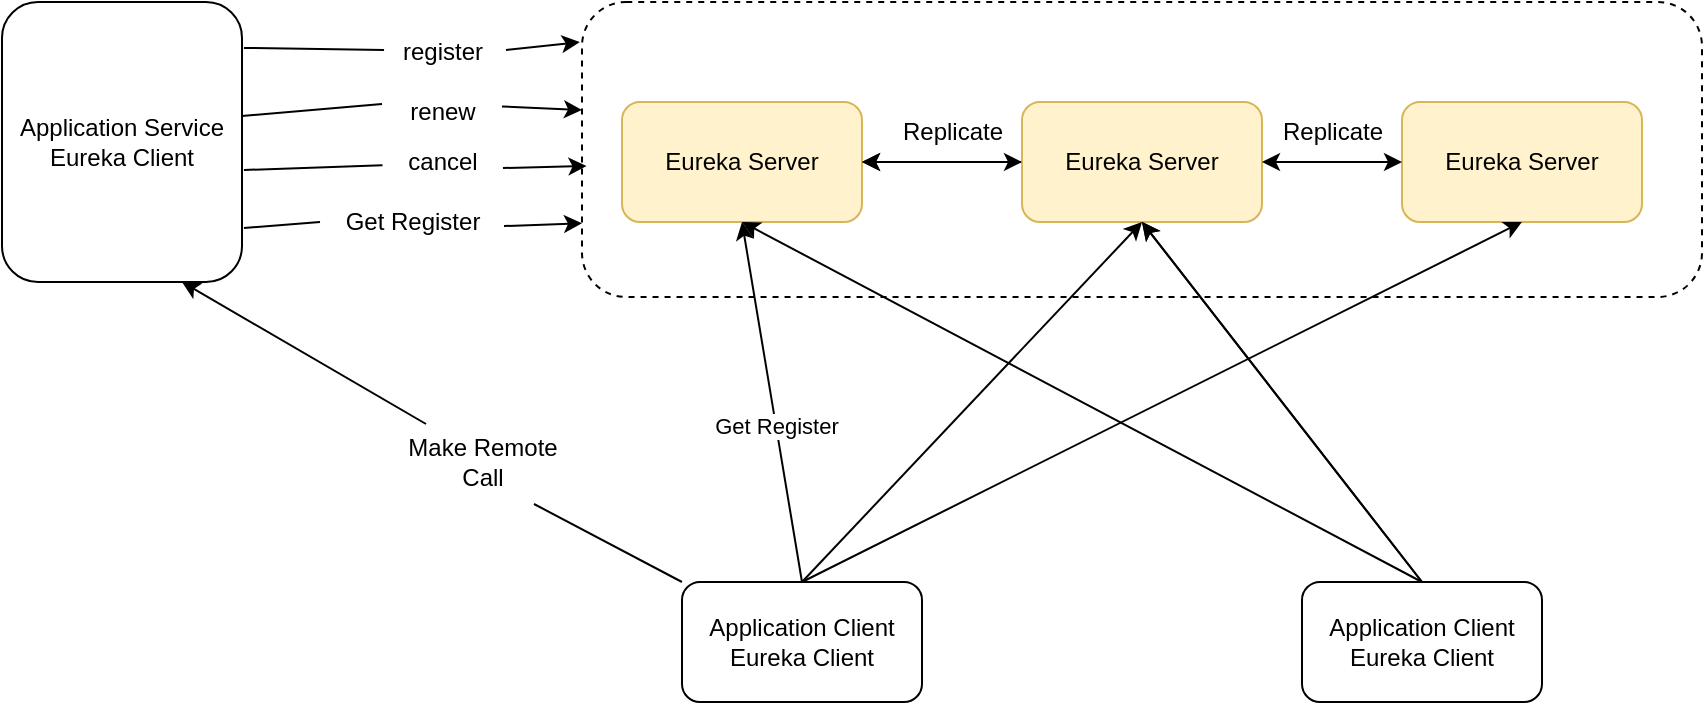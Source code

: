 <mxfile version="20.5.3" type="github">
  <diagram id="2ICcWeiLOYVr5hPKe--f" name="第 1 页">
    <mxGraphModel dx="1357" dy="818" grid="1" gridSize="10" guides="1" tooltips="1" connect="1" arrows="1" fold="1" page="0" pageScale="1" pageWidth="827" pageHeight="1169" math="0" shadow="0">
      <root>
        <mxCell id="0" />
        <mxCell id="1" parent="0" />
        <mxCell id="tDdabyUVN-SQ6ZdTEQ9M-32" value="" style="rounded=1;whiteSpace=wrap;html=1;sketch=0;dashed=1;" vertex="1" parent="1">
          <mxGeometry x="20" y="40" width="560" height="147.5" as="geometry" />
        </mxCell>
        <mxCell id="tDdabyUVN-SQ6ZdTEQ9M-3" value="Eureka Server" style="rounded=1;whiteSpace=wrap;html=1;fillColor=#fff2cc;strokeColor=#d6b656;" vertex="1" parent="1">
          <mxGeometry x="40" y="90" width="120" height="60" as="geometry" />
        </mxCell>
        <mxCell id="tDdabyUVN-SQ6ZdTEQ9M-7" value="" style="edgeStyle=orthogonalEdgeStyle;rounded=0;orthogonalLoop=1;jettySize=auto;html=1;" edge="1" parent="1" source="tDdabyUVN-SQ6ZdTEQ9M-4" target="tDdabyUVN-SQ6ZdTEQ9M-3">
          <mxGeometry relative="1" as="geometry" />
        </mxCell>
        <mxCell id="tDdabyUVN-SQ6ZdTEQ9M-4" value="Eureka Server" style="rounded=1;whiteSpace=wrap;html=1;fillColor=#fff2cc;strokeColor=#d6b656;" vertex="1" parent="1">
          <mxGeometry x="240" y="90" width="120" height="60" as="geometry" />
        </mxCell>
        <mxCell id="tDdabyUVN-SQ6ZdTEQ9M-5" value="" style="endArrow=classic;startArrow=classic;html=1;rounded=0;exitX=1;exitY=0.5;exitDx=0;exitDy=0;entryX=0;entryY=0.5;entryDx=0;entryDy=0;" edge="1" parent="1" source="tDdabyUVN-SQ6ZdTEQ9M-3" target="tDdabyUVN-SQ6ZdTEQ9M-4">
          <mxGeometry width="50" height="50" relative="1" as="geometry">
            <mxPoint x="230" y="170" as="sourcePoint" />
            <mxPoint x="280" y="120" as="targetPoint" />
            <Array as="points" />
          </mxGeometry>
        </mxCell>
        <mxCell id="tDdabyUVN-SQ6ZdTEQ9M-6" value="Eureka Server" style="rounded=1;whiteSpace=wrap;html=1;fillColor=#fff2cc;strokeColor=#d6b656;" vertex="1" parent="1">
          <mxGeometry x="430" y="90" width="120" height="60" as="geometry" />
        </mxCell>
        <mxCell id="tDdabyUVN-SQ6ZdTEQ9M-8" value="" style="endArrow=classic;startArrow=classic;html=1;rounded=0;exitX=1;exitY=0.5;exitDx=0;exitDy=0;entryX=0;entryY=0.5;entryDx=0;entryDy=0;" edge="1" parent="1" source="tDdabyUVN-SQ6ZdTEQ9M-4" target="tDdabyUVN-SQ6ZdTEQ9M-6">
          <mxGeometry width="50" height="50" relative="1" as="geometry">
            <mxPoint x="240" y="130" as="sourcePoint" />
            <mxPoint x="290" y="130" as="targetPoint" />
          </mxGeometry>
        </mxCell>
        <mxCell id="tDdabyUVN-SQ6ZdTEQ9M-11" value="Replicate" style="text;html=1;align=center;verticalAlign=middle;resizable=0;points=[];autosize=1;strokeColor=none;fillColor=none;" vertex="1" parent="1">
          <mxGeometry x="170" y="90" width="70" height="30" as="geometry" />
        </mxCell>
        <mxCell id="tDdabyUVN-SQ6ZdTEQ9M-15" value="Replicate" style="text;html=1;align=center;verticalAlign=middle;resizable=0;points=[];autosize=1;strokeColor=none;fillColor=none;" vertex="1" parent="1">
          <mxGeometry x="360" y="90" width="70" height="30" as="geometry" />
        </mxCell>
        <mxCell id="tDdabyUVN-SQ6ZdTEQ9M-17" value="Application Client&lt;br&gt;Eureka Client" style="rounded=1;whiteSpace=wrap;html=1;" vertex="1" parent="1">
          <mxGeometry x="70" y="330" width="120" height="60" as="geometry" />
        </mxCell>
        <mxCell id="tDdabyUVN-SQ6ZdTEQ9M-18" value="Application Client&lt;br&gt;Eureka Client" style="rounded=1;whiteSpace=wrap;html=1;" vertex="1" parent="1">
          <mxGeometry x="380" y="330" width="120" height="60" as="geometry" />
        </mxCell>
        <mxCell id="tDdabyUVN-SQ6ZdTEQ9M-22" value="" style="endArrow=classic;html=1;rounded=0;exitX=0.5;exitY=0;exitDx=0;exitDy=0;entryX=0.5;entryY=1;entryDx=0;entryDy=0;" edge="1" parent="1" source="tDdabyUVN-SQ6ZdTEQ9M-17" target="tDdabyUVN-SQ6ZdTEQ9M-3">
          <mxGeometry width="50" height="50" relative="1" as="geometry">
            <mxPoint x="150" y="270" as="sourcePoint" />
            <mxPoint x="200" y="220" as="targetPoint" />
          </mxGeometry>
        </mxCell>
        <mxCell id="tDdabyUVN-SQ6ZdTEQ9M-49" value="&lt;div&gt;Get Register&lt;/div&gt;" style="edgeLabel;html=1;align=center;verticalAlign=middle;resizable=0;points=[];" vertex="1" connectable="0" parent="tDdabyUVN-SQ6ZdTEQ9M-22">
          <mxGeometry x="-0.133" relative="1" as="geometry">
            <mxPoint as="offset" />
          </mxGeometry>
        </mxCell>
        <mxCell id="tDdabyUVN-SQ6ZdTEQ9M-23" value="" style="endArrow=classic;html=1;rounded=0;exitX=0.5;exitY=0;exitDx=0;exitDy=0;entryX=0.5;entryY=1;entryDx=0;entryDy=0;" edge="1" parent="1" source="tDdabyUVN-SQ6ZdTEQ9M-17" target="tDdabyUVN-SQ6ZdTEQ9M-4">
          <mxGeometry width="50" height="50" relative="1" as="geometry">
            <mxPoint x="150" y="260" as="sourcePoint" />
            <mxPoint x="110" y="160" as="targetPoint" />
          </mxGeometry>
        </mxCell>
        <mxCell id="tDdabyUVN-SQ6ZdTEQ9M-24" value="" style="endArrow=classic;html=1;rounded=0;exitX=0.5;exitY=0;exitDx=0;exitDy=0;entryX=0.5;entryY=1;entryDx=0;entryDy=0;" edge="1" parent="1" source="tDdabyUVN-SQ6ZdTEQ9M-17" target="tDdabyUVN-SQ6ZdTEQ9M-6">
          <mxGeometry width="50" height="50" relative="1" as="geometry">
            <mxPoint x="160" y="270" as="sourcePoint" />
            <mxPoint x="120" y="170" as="targetPoint" />
          </mxGeometry>
        </mxCell>
        <mxCell id="tDdabyUVN-SQ6ZdTEQ9M-25" value="" style="endArrow=classic;html=1;rounded=0;exitX=0.5;exitY=0;exitDx=0;exitDy=0;entryX=0.5;entryY=1;entryDx=0;entryDy=0;" edge="1" parent="1" source="tDdabyUVN-SQ6ZdTEQ9M-18" target="tDdabyUVN-SQ6ZdTEQ9M-3">
          <mxGeometry width="50" height="50" relative="1" as="geometry">
            <mxPoint x="170" y="280" as="sourcePoint" />
            <mxPoint x="130" y="180" as="targetPoint" />
          </mxGeometry>
        </mxCell>
        <mxCell id="tDdabyUVN-SQ6ZdTEQ9M-26" value="" style="endArrow=classic;html=1;rounded=0;exitX=0.5;exitY=0;exitDx=0;exitDy=0;entryX=0.5;entryY=1;entryDx=0;entryDy=0;" edge="1" parent="1" source="tDdabyUVN-SQ6ZdTEQ9M-18" target="tDdabyUVN-SQ6ZdTEQ9M-4">
          <mxGeometry width="50" height="50" relative="1" as="geometry">
            <mxPoint x="180" y="290" as="sourcePoint" />
            <mxPoint x="140" y="190" as="targetPoint" />
          </mxGeometry>
        </mxCell>
        <mxCell id="tDdabyUVN-SQ6ZdTEQ9M-27" value="" style="endArrow=classic;html=1;rounded=0;exitX=0.5;exitY=0;exitDx=0;exitDy=0;entryX=0.5;entryY=1;entryDx=0;entryDy=0;" edge="1" parent="1" source="tDdabyUVN-SQ6ZdTEQ9M-18" target="tDdabyUVN-SQ6ZdTEQ9M-4">
          <mxGeometry width="50" height="50" relative="1" as="geometry">
            <mxPoint x="190" y="300" as="sourcePoint" />
            <mxPoint x="150" y="200" as="targetPoint" />
          </mxGeometry>
        </mxCell>
        <mxCell id="tDdabyUVN-SQ6ZdTEQ9M-28" value="&lt;div&gt;Application Service&lt;br&gt;&lt;/div&gt;&lt;div&gt;Eureka Client&lt;/div&gt;" style="rounded=1;whiteSpace=wrap;html=1;" vertex="1" parent="1">
          <mxGeometry x="-270" y="40" width="120" height="140" as="geometry" />
        </mxCell>
        <mxCell id="tDdabyUVN-SQ6ZdTEQ9M-29" value="" style="endArrow=classic;html=1;rounded=0;exitX=0.22;exitY=0.025;exitDx=0;exitDy=0;entryX=0.75;entryY=1;entryDx=0;entryDy=0;startArrow=none;exitPerimeter=0;" edge="1" parent="1" source="tDdabyUVN-SQ6ZdTEQ9M-30" target="tDdabyUVN-SQ6ZdTEQ9M-28">
          <mxGeometry width="50" height="50" relative="1" as="geometry">
            <mxPoint x="-10" y="250" as="sourcePoint" />
            <mxPoint x="40" y="200" as="targetPoint" />
          </mxGeometry>
        </mxCell>
        <mxCell id="tDdabyUVN-SQ6ZdTEQ9M-30" value="&lt;div&gt;Make Remote&lt;/div&gt;&lt;div&gt;Call&lt;br&gt;&lt;/div&gt;" style="text;html=1;align=center;verticalAlign=middle;resizable=0;points=[];autosize=1;strokeColor=none;fillColor=none;" vertex="1" parent="1">
          <mxGeometry x="-80" y="250" width="100" height="40" as="geometry" />
        </mxCell>
        <mxCell id="tDdabyUVN-SQ6ZdTEQ9M-31" value="" style="endArrow=none;html=1;rounded=0;exitX=0;exitY=0;exitDx=0;exitDy=0;entryX=0.76;entryY=1.025;entryDx=0;entryDy=0;entryPerimeter=0;" edge="1" parent="1" source="tDdabyUVN-SQ6ZdTEQ9M-17" target="tDdabyUVN-SQ6ZdTEQ9M-30">
          <mxGeometry width="50" height="50" relative="1" as="geometry">
            <mxPoint x="70" y="290" as="sourcePoint" />
            <mxPoint x="-40" y="160" as="targetPoint" />
          </mxGeometry>
        </mxCell>
        <mxCell id="tDdabyUVN-SQ6ZdTEQ9M-34" value="" style="endArrow=classic;html=1;rounded=0;entryX=-0.002;entryY=0.136;entryDx=0;entryDy=0;exitX=1.033;exitY=0.467;exitDx=0;exitDy=0;exitPerimeter=0;startArrow=none;entryPerimeter=0;" edge="1" parent="1" source="tDdabyUVN-SQ6ZdTEQ9M-36" target="tDdabyUVN-SQ6ZdTEQ9M-32">
          <mxGeometry width="50" height="50" relative="1" as="geometry">
            <mxPoint x="-50" y="50" as="sourcePoint" />
            <mxPoint as="targetPoint" />
          </mxGeometry>
        </mxCell>
        <mxCell id="tDdabyUVN-SQ6ZdTEQ9M-36" value="register" style="text;html=1;align=center;verticalAlign=middle;resizable=0;points=[];autosize=1;strokeColor=none;fillColor=none;" vertex="1" parent="1">
          <mxGeometry x="-80" y="50" width="60" height="30" as="geometry" />
        </mxCell>
        <mxCell id="tDdabyUVN-SQ6ZdTEQ9M-37" value="" style="endArrow=none;html=1;rounded=0;entryX=0.017;entryY=0.467;entryDx=0;entryDy=0;exitX=1.008;exitY=0.164;exitDx=0;exitDy=0;exitPerimeter=0;entryPerimeter=0;" edge="1" parent="1" source="tDdabyUVN-SQ6ZdTEQ9M-28" target="tDdabyUVN-SQ6ZdTEQ9M-36">
          <mxGeometry width="50" height="50" relative="1" as="geometry">
            <mxPoint x="-40" y="80.04" as="sourcePoint" />
            <mxPoint x="20" y="76.875" as="targetPoint" />
          </mxGeometry>
        </mxCell>
        <mxCell id="tDdabyUVN-SQ6ZdTEQ9M-39" value="" style="endArrow=classic;html=1;rounded=0;entryX=0;entryY=0.366;entryDx=0;entryDy=0;entryPerimeter=0;exitX=1;exitY=0.407;exitDx=0;exitDy=0;exitPerimeter=0;startArrow=none;" edge="1" parent="1" source="tDdabyUVN-SQ6ZdTEQ9M-42" target="tDdabyUVN-SQ6ZdTEQ9M-32">
          <mxGeometry width="50" height="50" relative="1" as="geometry">
            <mxPoint x="-100" y="130" as="sourcePoint" />
            <mxPoint x="-50" y="80" as="targetPoint" />
          </mxGeometry>
        </mxCell>
        <mxCell id="tDdabyUVN-SQ6ZdTEQ9M-40" value="" style="endArrow=classic;html=1;rounded=0;entryX=0.004;entryY=0.556;entryDx=0;entryDy=0;exitX=1.008;exitY=0.6;exitDx=0;exitDy=0;exitPerimeter=0;entryPerimeter=0;startArrow=none;" edge="1" parent="1" source="tDdabyUVN-SQ6ZdTEQ9M-44" target="tDdabyUVN-SQ6ZdTEQ9M-32">
          <mxGeometry width="50" height="50" relative="1" as="geometry">
            <mxPoint x="-60" y="170" as="sourcePoint" />
            <mxPoint x="-10" y="120" as="targetPoint" />
          </mxGeometry>
        </mxCell>
        <mxCell id="tDdabyUVN-SQ6ZdTEQ9M-41" value="" style="endArrow=classic;html=1;rounded=0;entryX=0;entryY=0.75;entryDx=0;entryDy=0;exitX=1.011;exitY=0.567;exitDx=0;exitDy=0;exitPerimeter=0;startArrow=none;" edge="1" parent="1" source="tDdabyUVN-SQ6ZdTEQ9M-47" target="tDdabyUVN-SQ6ZdTEQ9M-32">
          <mxGeometry width="50" height="50" relative="1" as="geometry">
            <mxPoint x="-90" y="200" as="sourcePoint" />
            <mxPoint x="-40" y="150" as="targetPoint" />
          </mxGeometry>
        </mxCell>
        <mxCell id="tDdabyUVN-SQ6ZdTEQ9M-42" value="renew" style="text;html=1;align=center;verticalAlign=middle;resizable=0;points=[];autosize=1;strokeColor=none;fillColor=none;" vertex="1" parent="1">
          <mxGeometry x="-80" y="80" width="60" height="30" as="geometry" />
        </mxCell>
        <mxCell id="tDdabyUVN-SQ6ZdTEQ9M-43" value="" style="endArrow=none;html=1;rounded=0;entryX=0;entryY=0.366;entryDx=0;entryDy=0;entryPerimeter=0;exitX=1;exitY=0.407;exitDx=0;exitDy=0;exitPerimeter=0;" edge="1" parent="1" source="tDdabyUVN-SQ6ZdTEQ9M-28" target="tDdabyUVN-SQ6ZdTEQ9M-42">
          <mxGeometry width="50" height="50" relative="1" as="geometry">
            <mxPoint x="-130" y="91.98" as="sourcePoint" />
            <mxPoint x="20" y="93.985" as="targetPoint" />
          </mxGeometry>
        </mxCell>
        <mxCell id="tDdabyUVN-SQ6ZdTEQ9M-44" value="cancel" style="text;html=1;align=center;verticalAlign=middle;resizable=0;points=[];autosize=1;strokeColor=none;fillColor=none;" vertex="1" parent="1">
          <mxGeometry x="-80" y="105" width="60" height="30" as="geometry" />
        </mxCell>
        <mxCell id="tDdabyUVN-SQ6ZdTEQ9M-45" value="" style="endArrow=none;html=1;rounded=0;entryX=0.004;entryY=0.556;entryDx=0;entryDy=0;exitX=1.008;exitY=0.6;exitDx=0;exitDy=0;exitPerimeter=0;entryPerimeter=0;" edge="1" parent="1" source="tDdabyUVN-SQ6ZdTEQ9M-28" target="tDdabyUVN-SQ6ZdTEQ9M-44">
          <mxGeometry width="50" height="50" relative="1" as="geometry">
            <mxPoint x="-129.04" y="119" as="sourcePoint" />
            <mxPoint x="22.24" y="122.01" as="targetPoint" />
          </mxGeometry>
        </mxCell>
        <mxCell id="tDdabyUVN-SQ6ZdTEQ9M-47" value="Get Register" style="text;html=1;align=center;verticalAlign=middle;resizable=0;points=[];autosize=1;strokeColor=none;fillColor=none;" vertex="1" parent="1">
          <mxGeometry x="-110" y="135" width="90" height="30" as="geometry" />
        </mxCell>
        <mxCell id="tDdabyUVN-SQ6ZdTEQ9M-48" value="" style="endArrow=none;html=1;rounded=0;entryX=-0.011;entryY=0.5;entryDx=0;entryDy=0;exitX=1.008;exitY=0.807;exitDx=0;exitDy=0;exitPerimeter=0;entryPerimeter=0;" edge="1" parent="1" source="tDdabyUVN-SQ6ZdTEQ9M-28" target="tDdabyUVN-SQ6ZdTEQ9M-47">
          <mxGeometry width="50" height="50" relative="1" as="geometry">
            <mxPoint x="-129.04" y="147.98" as="sourcePoint" />
            <mxPoint x="20" y="150.625" as="targetPoint" />
          </mxGeometry>
        </mxCell>
      </root>
    </mxGraphModel>
  </diagram>
</mxfile>
